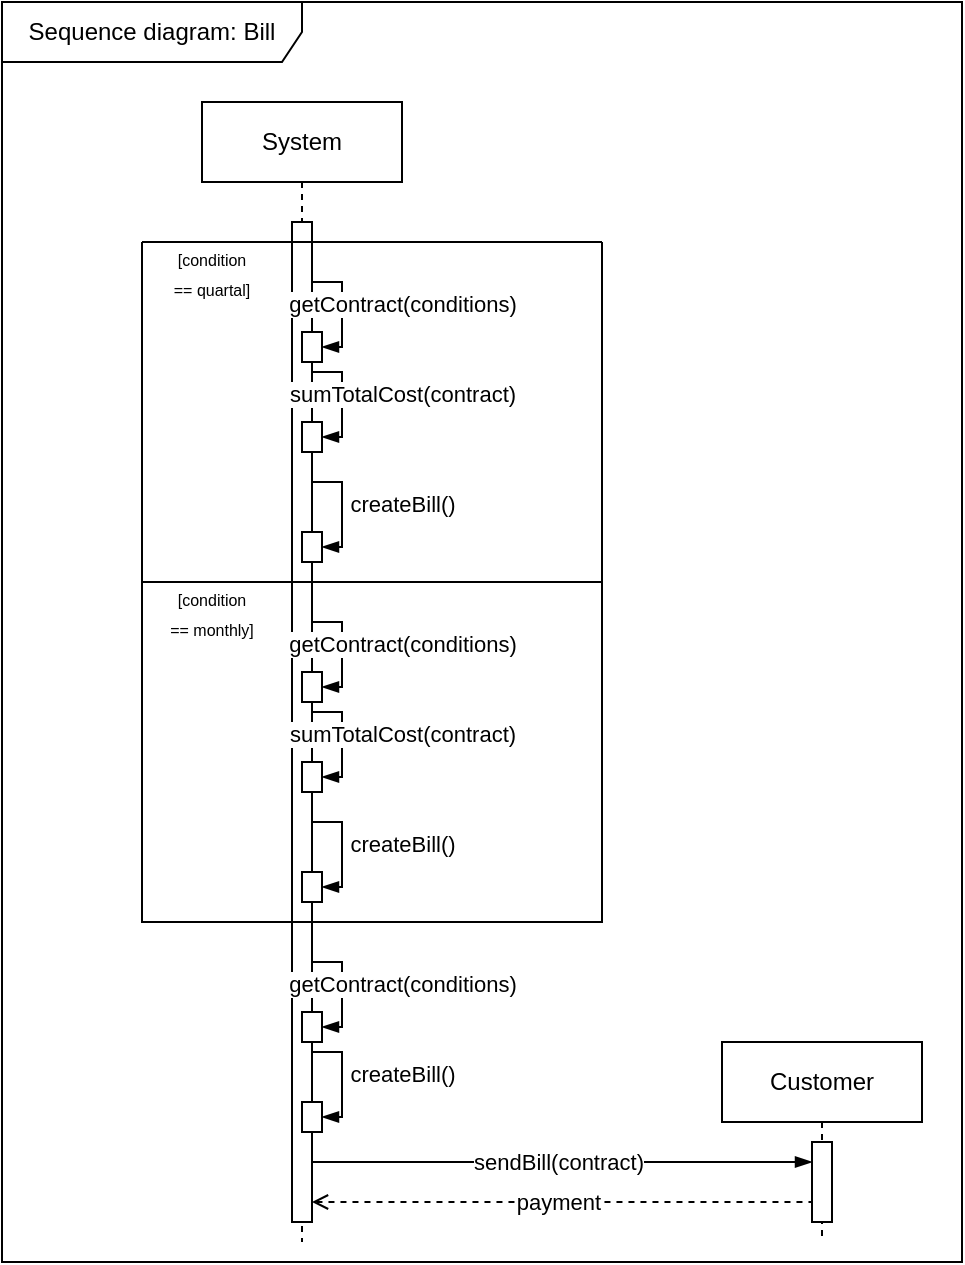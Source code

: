 <mxfile version="26.0.4">
  <diagram name="Seite-1" id="IvZ07Cls8janpTt7PAAK">
    <mxGraphModel dx="1195" dy="712" grid="1" gridSize="10" guides="1" tooltips="1" connect="1" arrows="1" fold="1" page="1" pageScale="1" pageWidth="827" pageHeight="1169" math="0" shadow="0">
      <root>
        <mxCell id="0" />
        <mxCell id="1" parent="0" />
        <mxCell id="-5ne209eoDvIgAR0qHDM-1" value="System" style="shape=umlLifeline;perimeter=lifelinePerimeter;whiteSpace=wrap;html=1;container=1;dropTarget=0;collapsible=0;recursiveResize=0;outlineConnect=0;portConstraint=eastwest;newEdgeStyle={&quot;curved&quot;:0,&quot;rounded&quot;:0};" parent="1" vertex="1">
          <mxGeometry x="210" y="430" width="100" height="570" as="geometry" />
        </mxCell>
        <mxCell id="-5ne209eoDvIgAR0qHDM-2" value="Sequence diagram: Bill" style="shape=umlFrame;whiteSpace=wrap;html=1;pointerEvents=0;width=150;height=30;" parent="1" vertex="1">
          <mxGeometry x="110" y="380" width="480" height="630" as="geometry" />
        </mxCell>
        <mxCell id="-5ne209eoDvIgAR0qHDM-3" value="" style="html=1;points=[[0,0,0,0,5],[0,1,0,0,-5],[1,0,0,0,5],[1,1,0,0,-5]];perimeter=orthogonalPerimeter;outlineConnect=0;targetShapes=umlLifeline;portConstraint=eastwest;newEdgeStyle={&quot;curved&quot;:0,&quot;rounded&quot;:0};" parent="1" vertex="1">
          <mxGeometry x="255" y="490" width="10" height="500" as="geometry" />
        </mxCell>
        <mxCell id="-5ne209eoDvIgAR0qHDM-7" value="" style="swimlane;startSize=0;" parent="1" vertex="1">
          <mxGeometry x="180" y="500" width="230" height="170" as="geometry" />
        </mxCell>
        <mxCell id="-5ne209eoDvIgAR0qHDM-4" value="" style="html=1;points=[[0,0,0,0,5],[0,1,0,0,-5],[1,0,0,0,5],[1,1,0,0,-5]];perimeter=orthogonalPerimeter;outlineConnect=0;targetShapes=umlLifeline;portConstraint=eastwest;newEdgeStyle={&quot;curved&quot;:0,&quot;rounded&quot;:0};" parent="-5ne209eoDvIgAR0qHDM-7" vertex="1">
          <mxGeometry x="80" y="45" width="10" height="15" as="geometry" />
        </mxCell>
        <mxCell id="-5ne209eoDvIgAR0qHDM-5" value="" style="edgeStyle=elbowEdgeStyle;fontSize=12;html=1;endArrow=blockThin;endFill=1;rounded=0;exitX=1;exitY=0;exitDx=0;exitDy=5;exitPerimeter=0;" parent="-5ne209eoDvIgAR0qHDM-7" target="-5ne209eoDvIgAR0qHDM-4" edge="1">
          <mxGeometry width="160" relative="1" as="geometry">
            <mxPoint x="85" y="20" as="sourcePoint" />
            <mxPoint x="109.997" y="85" as="targetPoint" />
            <Array as="points">
              <mxPoint x="100" y="35" />
            </Array>
          </mxGeometry>
        </mxCell>
        <mxCell id="-5ne209eoDvIgAR0qHDM-9" value="getContract(conditions)" style="edgeLabel;html=1;align=center;verticalAlign=middle;resizable=0;points=[];" parent="-5ne209eoDvIgAR0qHDM-5" vertex="1" connectable="0">
          <mxGeometry x="-0.096" relative="1" as="geometry">
            <mxPoint x="30" as="offset" />
          </mxGeometry>
        </mxCell>
        <mxCell id="-5ne209eoDvIgAR0qHDM-10" value="" style="html=1;points=[[0,0,0,0,5],[0,1,0,0,-5],[1,0,0,0,5],[1,1,0,0,-5]];perimeter=orthogonalPerimeter;outlineConnect=0;targetShapes=umlLifeline;portConstraint=eastwest;newEdgeStyle={&quot;curved&quot;:0,&quot;rounded&quot;:0};" parent="-5ne209eoDvIgAR0qHDM-7" vertex="1">
          <mxGeometry x="80" y="90" width="10" height="15" as="geometry" />
        </mxCell>
        <mxCell id="-5ne209eoDvIgAR0qHDM-11" value="" style="edgeStyle=elbowEdgeStyle;fontSize=12;html=1;endArrow=blockThin;endFill=1;rounded=0;exitX=1;exitY=0;exitDx=0;exitDy=5;exitPerimeter=0;" parent="-5ne209eoDvIgAR0qHDM-7" target="-5ne209eoDvIgAR0qHDM-10" edge="1">
          <mxGeometry width="160" relative="1" as="geometry">
            <mxPoint x="85" y="65" as="sourcePoint" />
            <mxPoint x="109.997" y="130" as="targetPoint" />
            <Array as="points">
              <mxPoint x="100" y="80" />
            </Array>
          </mxGeometry>
        </mxCell>
        <mxCell id="-5ne209eoDvIgAR0qHDM-12" value="sumTotalCost(contract)" style="edgeLabel;html=1;align=center;verticalAlign=middle;resizable=0;points=[];" parent="-5ne209eoDvIgAR0qHDM-11" vertex="1" connectable="0">
          <mxGeometry x="-0.096" relative="1" as="geometry">
            <mxPoint x="30" as="offset" />
          </mxGeometry>
        </mxCell>
        <mxCell id="-5ne209eoDvIgAR0qHDM-13" value="" style="html=1;points=[[0,0,0,0,5],[0,1,0,0,-5],[1,0,0,0,5],[1,1,0,0,-5]];perimeter=orthogonalPerimeter;outlineConnect=0;targetShapes=umlLifeline;portConstraint=eastwest;newEdgeStyle={&quot;curved&quot;:0,&quot;rounded&quot;:0};" parent="-5ne209eoDvIgAR0qHDM-7" vertex="1">
          <mxGeometry x="80" y="145" width="10" height="15" as="geometry" />
        </mxCell>
        <mxCell id="-5ne209eoDvIgAR0qHDM-14" value="" style="edgeStyle=elbowEdgeStyle;fontSize=12;html=1;endArrow=blockThin;endFill=1;rounded=0;exitX=1;exitY=0;exitDx=0;exitDy=5;exitPerimeter=0;" parent="-5ne209eoDvIgAR0qHDM-7" target="-5ne209eoDvIgAR0qHDM-13" edge="1">
          <mxGeometry width="160" relative="1" as="geometry">
            <mxPoint x="85" y="120" as="sourcePoint" />
            <mxPoint x="109.997" y="185" as="targetPoint" />
            <Array as="points">
              <mxPoint x="100" y="135" />
            </Array>
          </mxGeometry>
        </mxCell>
        <mxCell id="-5ne209eoDvIgAR0qHDM-15" value="createBill()" style="edgeLabel;html=1;align=center;verticalAlign=middle;resizable=0;points=[];" parent="-5ne209eoDvIgAR0qHDM-14" vertex="1" connectable="0">
          <mxGeometry x="-0.096" relative="1" as="geometry">
            <mxPoint x="30" as="offset" />
          </mxGeometry>
        </mxCell>
        <mxCell id="-5ne209eoDvIgAR0qHDM-8" value="&lt;font style=&quot;font-size: 8px;&quot;&gt;[condition&lt;br&gt;== quartal]&lt;/font&gt;" style="text;html=1;align=center;verticalAlign=middle;whiteSpace=wrap;rounded=0;" parent="1" vertex="1">
          <mxGeometry x="170" y="500" width="90" height="30" as="geometry" />
        </mxCell>
        <mxCell id="-5ne209eoDvIgAR0qHDM-16" value="" style="swimlane;startSize=0;" parent="1" vertex="1">
          <mxGeometry x="180" y="670" width="230" height="170" as="geometry" />
        </mxCell>
        <mxCell id="-5ne209eoDvIgAR0qHDM-17" value="" style="html=1;points=[[0,0,0,0,5],[0,1,0,0,-5],[1,0,0,0,5],[1,1,0,0,-5]];perimeter=orthogonalPerimeter;outlineConnect=0;targetShapes=umlLifeline;portConstraint=eastwest;newEdgeStyle={&quot;curved&quot;:0,&quot;rounded&quot;:0};" parent="-5ne209eoDvIgAR0qHDM-16" vertex="1">
          <mxGeometry x="80" y="45" width="10" height="15" as="geometry" />
        </mxCell>
        <mxCell id="-5ne209eoDvIgAR0qHDM-18" value="" style="edgeStyle=elbowEdgeStyle;fontSize=12;html=1;endArrow=blockThin;endFill=1;rounded=0;exitX=1;exitY=0;exitDx=0;exitDy=5;exitPerimeter=0;" parent="-5ne209eoDvIgAR0qHDM-16" target="-5ne209eoDvIgAR0qHDM-17" edge="1">
          <mxGeometry width="160" relative="1" as="geometry">
            <mxPoint x="85" y="20" as="sourcePoint" />
            <mxPoint x="109.997" y="85" as="targetPoint" />
            <Array as="points">
              <mxPoint x="100" y="35" />
            </Array>
          </mxGeometry>
        </mxCell>
        <mxCell id="-5ne209eoDvIgAR0qHDM-19" value="getContract(conditions)" style="edgeLabel;html=1;align=center;verticalAlign=middle;resizable=0;points=[];" parent="-5ne209eoDvIgAR0qHDM-18" vertex="1" connectable="0">
          <mxGeometry x="-0.096" relative="1" as="geometry">
            <mxPoint x="30" as="offset" />
          </mxGeometry>
        </mxCell>
        <mxCell id="-5ne209eoDvIgAR0qHDM-20" value="" style="html=1;points=[[0,0,0,0,5],[0,1,0,0,-5],[1,0,0,0,5],[1,1,0,0,-5]];perimeter=orthogonalPerimeter;outlineConnect=0;targetShapes=umlLifeline;portConstraint=eastwest;newEdgeStyle={&quot;curved&quot;:0,&quot;rounded&quot;:0};" parent="-5ne209eoDvIgAR0qHDM-16" vertex="1">
          <mxGeometry x="80" y="90" width="10" height="15" as="geometry" />
        </mxCell>
        <mxCell id="-5ne209eoDvIgAR0qHDM-21" value="" style="edgeStyle=elbowEdgeStyle;fontSize=12;html=1;endArrow=blockThin;endFill=1;rounded=0;exitX=1;exitY=0;exitDx=0;exitDy=5;exitPerimeter=0;" parent="-5ne209eoDvIgAR0qHDM-16" target="-5ne209eoDvIgAR0qHDM-20" edge="1">
          <mxGeometry width="160" relative="1" as="geometry">
            <mxPoint x="85" y="65" as="sourcePoint" />
            <mxPoint x="109.997" y="130" as="targetPoint" />
            <Array as="points">
              <mxPoint x="100" y="80" />
            </Array>
          </mxGeometry>
        </mxCell>
        <mxCell id="-5ne209eoDvIgAR0qHDM-22" value="sumTotalCost(contract)" style="edgeLabel;html=1;align=center;verticalAlign=middle;resizable=0;points=[];" parent="-5ne209eoDvIgAR0qHDM-21" vertex="1" connectable="0">
          <mxGeometry x="-0.096" relative="1" as="geometry">
            <mxPoint x="30" as="offset" />
          </mxGeometry>
        </mxCell>
        <mxCell id="-5ne209eoDvIgAR0qHDM-23" value="" style="html=1;points=[[0,0,0,0,5],[0,1,0,0,-5],[1,0,0,0,5],[1,1,0,0,-5]];perimeter=orthogonalPerimeter;outlineConnect=0;targetShapes=umlLifeline;portConstraint=eastwest;newEdgeStyle={&quot;curved&quot;:0,&quot;rounded&quot;:0};" parent="-5ne209eoDvIgAR0qHDM-16" vertex="1">
          <mxGeometry x="80" y="145" width="10" height="15" as="geometry" />
        </mxCell>
        <mxCell id="-5ne209eoDvIgAR0qHDM-24" value="" style="edgeStyle=elbowEdgeStyle;fontSize=12;html=1;endArrow=blockThin;endFill=1;rounded=0;exitX=1;exitY=0;exitDx=0;exitDy=5;exitPerimeter=0;" parent="-5ne209eoDvIgAR0qHDM-16" target="-5ne209eoDvIgAR0qHDM-23" edge="1">
          <mxGeometry width="160" relative="1" as="geometry">
            <mxPoint x="85" y="120" as="sourcePoint" />
            <mxPoint x="109.997" y="185" as="targetPoint" />
            <Array as="points">
              <mxPoint x="100" y="135" />
            </Array>
          </mxGeometry>
        </mxCell>
        <mxCell id="-5ne209eoDvIgAR0qHDM-25" value="createBill()" style="edgeLabel;html=1;align=center;verticalAlign=middle;resizable=0;points=[];" parent="-5ne209eoDvIgAR0qHDM-24" vertex="1" connectable="0">
          <mxGeometry x="-0.096" relative="1" as="geometry">
            <mxPoint x="30" as="offset" />
          </mxGeometry>
        </mxCell>
        <mxCell id="-5ne209eoDvIgAR0qHDM-26" value="&lt;font style=&quot;font-size: 8px;&quot;&gt;[condition&lt;br&gt;== monthly]&lt;/font&gt;" style="text;html=1;align=center;verticalAlign=middle;whiteSpace=wrap;rounded=0;" parent="1" vertex="1">
          <mxGeometry x="170" y="670" width="90" height="30" as="geometry" />
        </mxCell>
        <mxCell id="-5ne209eoDvIgAR0qHDM-27" value="" style="swimlane;startSize=0;" parent="1" vertex="1">
          <mxGeometry x="180" y="840" width="230" as="geometry" />
        </mxCell>
        <mxCell id="-5ne209eoDvIgAR0qHDM-28" value="" style="html=1;points=[[0,0,0,0,5],[0,1,0,0,-5],[1,0,0,0,5],[1,1,0,0,-5]];perimeter=orthogonalPerimeter;outlineConnect=0;targetShapes=umlLifeline;portConstraint=eastwest;newEdgeStyle={&quot;curved&quot;:0,&quot;rounded&quot;:0};" parent="-5ne209eoDvIgAR0qHDM-27" vertex="1">
          <mxGeometry x="80" y="45" width="10" height="15" as="geometry" />
        </mxCell>
        <mxCell id="-5ne209eoDvIgAR0qHDM-29" value="" style="edgeStyle=elbowEdgeStyle;fontSize=12;html=1;endArrow=blockThin;endFill=1;rounded=0;exitX=1;exitY=0;exitDx=0;exitDy=5;exitPerimeter=0;" parent="-5ne209eoDvIgAR0qHDM-27" target="-5ne209eoDvIgAR0qHDM-28" edge="1">
          <mxGeometry width="160" relative="1" as="geometry">
            <mxPoint x="85" y="20" as="sourcePoint" />
            <mxPoint x="109.997" y="85" as="targetPoint" />
            <Array as="points">
              <mxPoint x="100" y="35" />
            </Array>
          </mxGeometry>
        </mxCell>
        <mxCell id="-5ne209eoDvIgAR0qHDM-30" value="getContract(conditions)" style="edgeLabel;html=1;align=center;verticalAlign=middle;resizable=0;points=[];" parent="-5ne209eoDvIgAR0qHDM-29" vertex="1" connectable="0">
          <mxGeometry x="-0.096" relative="1" as="geometry">
            <mxPoint x="30" as="offset" />
          </mxGeometry>
        </mxCell>
        <mxCell id="-5ne209eoDvIgAR0qHDM-34" value="" style="html=1;points=[[0,0,0,0,5],[0,1,0,0,-5],[1,0,0,0,5],[1,1,0,0,-5]];perimeter=orthogonalPerimeter;outlineConnect=0;targetShapes=umlLifeline;portConstraint=eastwest;newEdgeStyle={&quot;curved&quot;:0,&quot;rounded&quot;:0};" parent="-5ne209eoDvIgAR0qHDM-27" vertex="1">
          <mxGeometry x="80" y="90" width="10" height="15" as="geometry" />
        </mxCell>
        <mxCell id="-5ne209eoDvIgAR0qHDM-35" value="" style="edgeStyle=elbowEdgeStyle;fontSize=12;html=1;endArrow=blockThin;endFill=1;rounded=0;exitX=1;exitY=0;exitDx=0;exitDy=5;exitPerimeter=0;" parent="-5ne209eoDvIgAR0qHDM-27" target="-5ne209eoDvIgAR0qHDM-34" edge="1">
          <mxGeometry width="160" relative="1" as="geometry">
            <mxPoint x="85" y="65" as="sourcePoint" />
            <mxPoint x="109.997" y="130" as="targetPoint" />
            <Array as="points">
              <mxPoint x="100" y="80" />
            </Array>
          </mxGeometry>
        </mxCell>
        <mxCell id="-5ne209eoDvIgAR0qHDM-36" value="createBill()" style="edgeLabel;html=1;align=center;verticalAlign=middle;resizable=0;points=[];" parent="-5ne209eoDvIgAR0qHDM-35" vertex="1" connectable="0">
          <mxGeometry x="-0.096" relative="1" as="geometry">
            <mxPoint x="30" as="offset" />
          </mxGeometry>
        </mxCell>
        <mxCell id="-5ne209eoDvIgAR0qHDM-38" value="Customer" style="shape=umlLifeline;perimeter=lifelinePerimeter;whiteSpace=wrap;html=1;container=1;dropTarget=0;collapsible=0;recursiveResize=0;outlineConnect=0;portConstraint=eastwest;newEdgeStyle={&quot;curved&quot;:0,&quot;rounded&quot;:0};" parent="1" vertex="1">
          <mxGeometry x="470" y="900" width="100" height="100" as="geometry" />
        </mxCell>
        <mxCell id="-5ne209eoDvIgAR0qHDM-39" value="" style="html=1;points=[[0,0,0,0,5],[0,1,0,0,-5],[1,0,0,0,5],[1,1,0,0,-5]];perimeter=orthogonalPerimeter;outlineConnect=0;targetShapes=umlLifeline;portConstraint=eastwest;newEdgeStyle={&quot;curved&quot;:0,&quot;rounded&quot;:0};" parent="-5ne209eoDvIgAR0qHDM-38" vertex="1">
          <mxGeometry x="45" y="50" width="10" height="40" as="geometry" />
        </mxCell>
        <mxCell id="-5ne209eoDvIgAR0qHDM-40" value="" style="edgeStyle=elbowEdgeStyle;fontSize=12;html=1;endArrow=blockThin;endFill=1;rounded=0;" parent="1" edge="1">
          <mxGeometry width="160" relative="1" as="geometry">
            <mxPoint x="265" y="960" as="sourcePoint" />
            <mxPoint x="515" y="960" as="targetPoint" />
            <Array as="points">
              <mxPoint x="440" y="960" />
            </Array>
          </mxGeometry>
        </mxCell>
        <mxCell id="-5ne209eoDvIgAR0qHDM-41" value="sendBill(contract)" style="edgeLabel;html=1;align=center;verticalAlign=middle;resizable=0;points=[];" parent="-5ne209eoDvIgAR0qHDM-40" vertex="1" connectable="0">
          <mxGeometry x="-0.018" relative="1" as="geometry">
            <mxPoint as="offset" />
          </mxGeometry>
        </mxCell>
        <mxCell id="yYmZzaGntwahMBBcvcAW-1" value="" style="edgeStyle=elbowEdgeStyle;fontSize=12;html=1;endArrow=none;endFill=0;rounded=0;startArrow=open;startFill=0;dashed=1;" edge="1" parent="1">
          <mxGeometry width="160" relative="1" as="geometry">
            <mxPoint x="265" y="980" as="sourcePoint" />
            <mxPoint x="515" y="980" as="targetPoint" />
            <Array as="points">
              <mxPoint x="440" y="980" />
            </Array>
          </mxGeometry>
        </mxCell>
        <mxCell id="yYmZzaGntwahMBBcvcAW-2" value="payment" style="edgeLabel;html=1;align=center;verticalAlign=middle;resizable=0;points=[];" vertex="1" connectable="0" parent="yYmZzaGntwahMBBcvcAW-1">
          <mxGeometry x="-0.018" relative="1" as="geometry">
            <mxPoint as="offset" />
          </mxGeometry>
        </mxCell>
      </root>
    </mxGraphModel>
  </diagram>
</mxfile>
